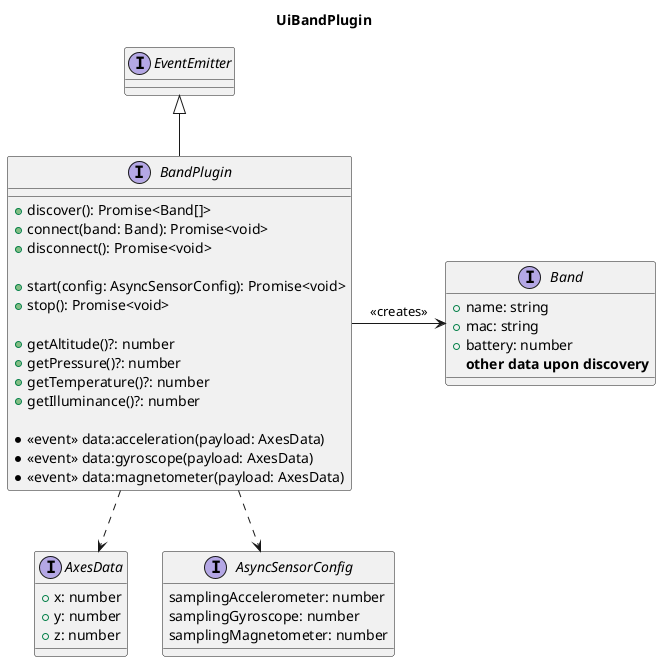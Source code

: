 @startuml UiBandPlugin
title UiBandPlugin

interface BandPlugin extends EventEmitter{
  + discover(): Promise<Band[]>
  + connect(band: Band): Promise<void>
  + disconnect(): Promise<void>

  + start(config: AsyncSensorConfig): Promise<void>
  + stop(): Promise<void>

  + getAltitude()?: number
  + getPressure()?: number
  + getTemperature()?: number
  + getIlluminance()?: number

  * <<event>> data:acceleration(payload: AxesData)
  * <<event>> data:gyroscope(payload: AxesData)
  * <<event>> data:magnetometer(payload: AxesData)
}

interface AxesData {
  + x: number
  + y: number
  + z: number
}

interface Band {
  + name: string
  + mac: string
  + battery: number
  **other data upon discovery**
}

interface AsyncSensorConfig {
  samplingAccelerometer: number
  samplingGyroscope: number
  samplingMagnetometer: number
}


BandPlugin ..> AxesData
BandPlugin ..> AsyncSensorConfig
BandPlugin -> Band : <<creates>>
@enduml
